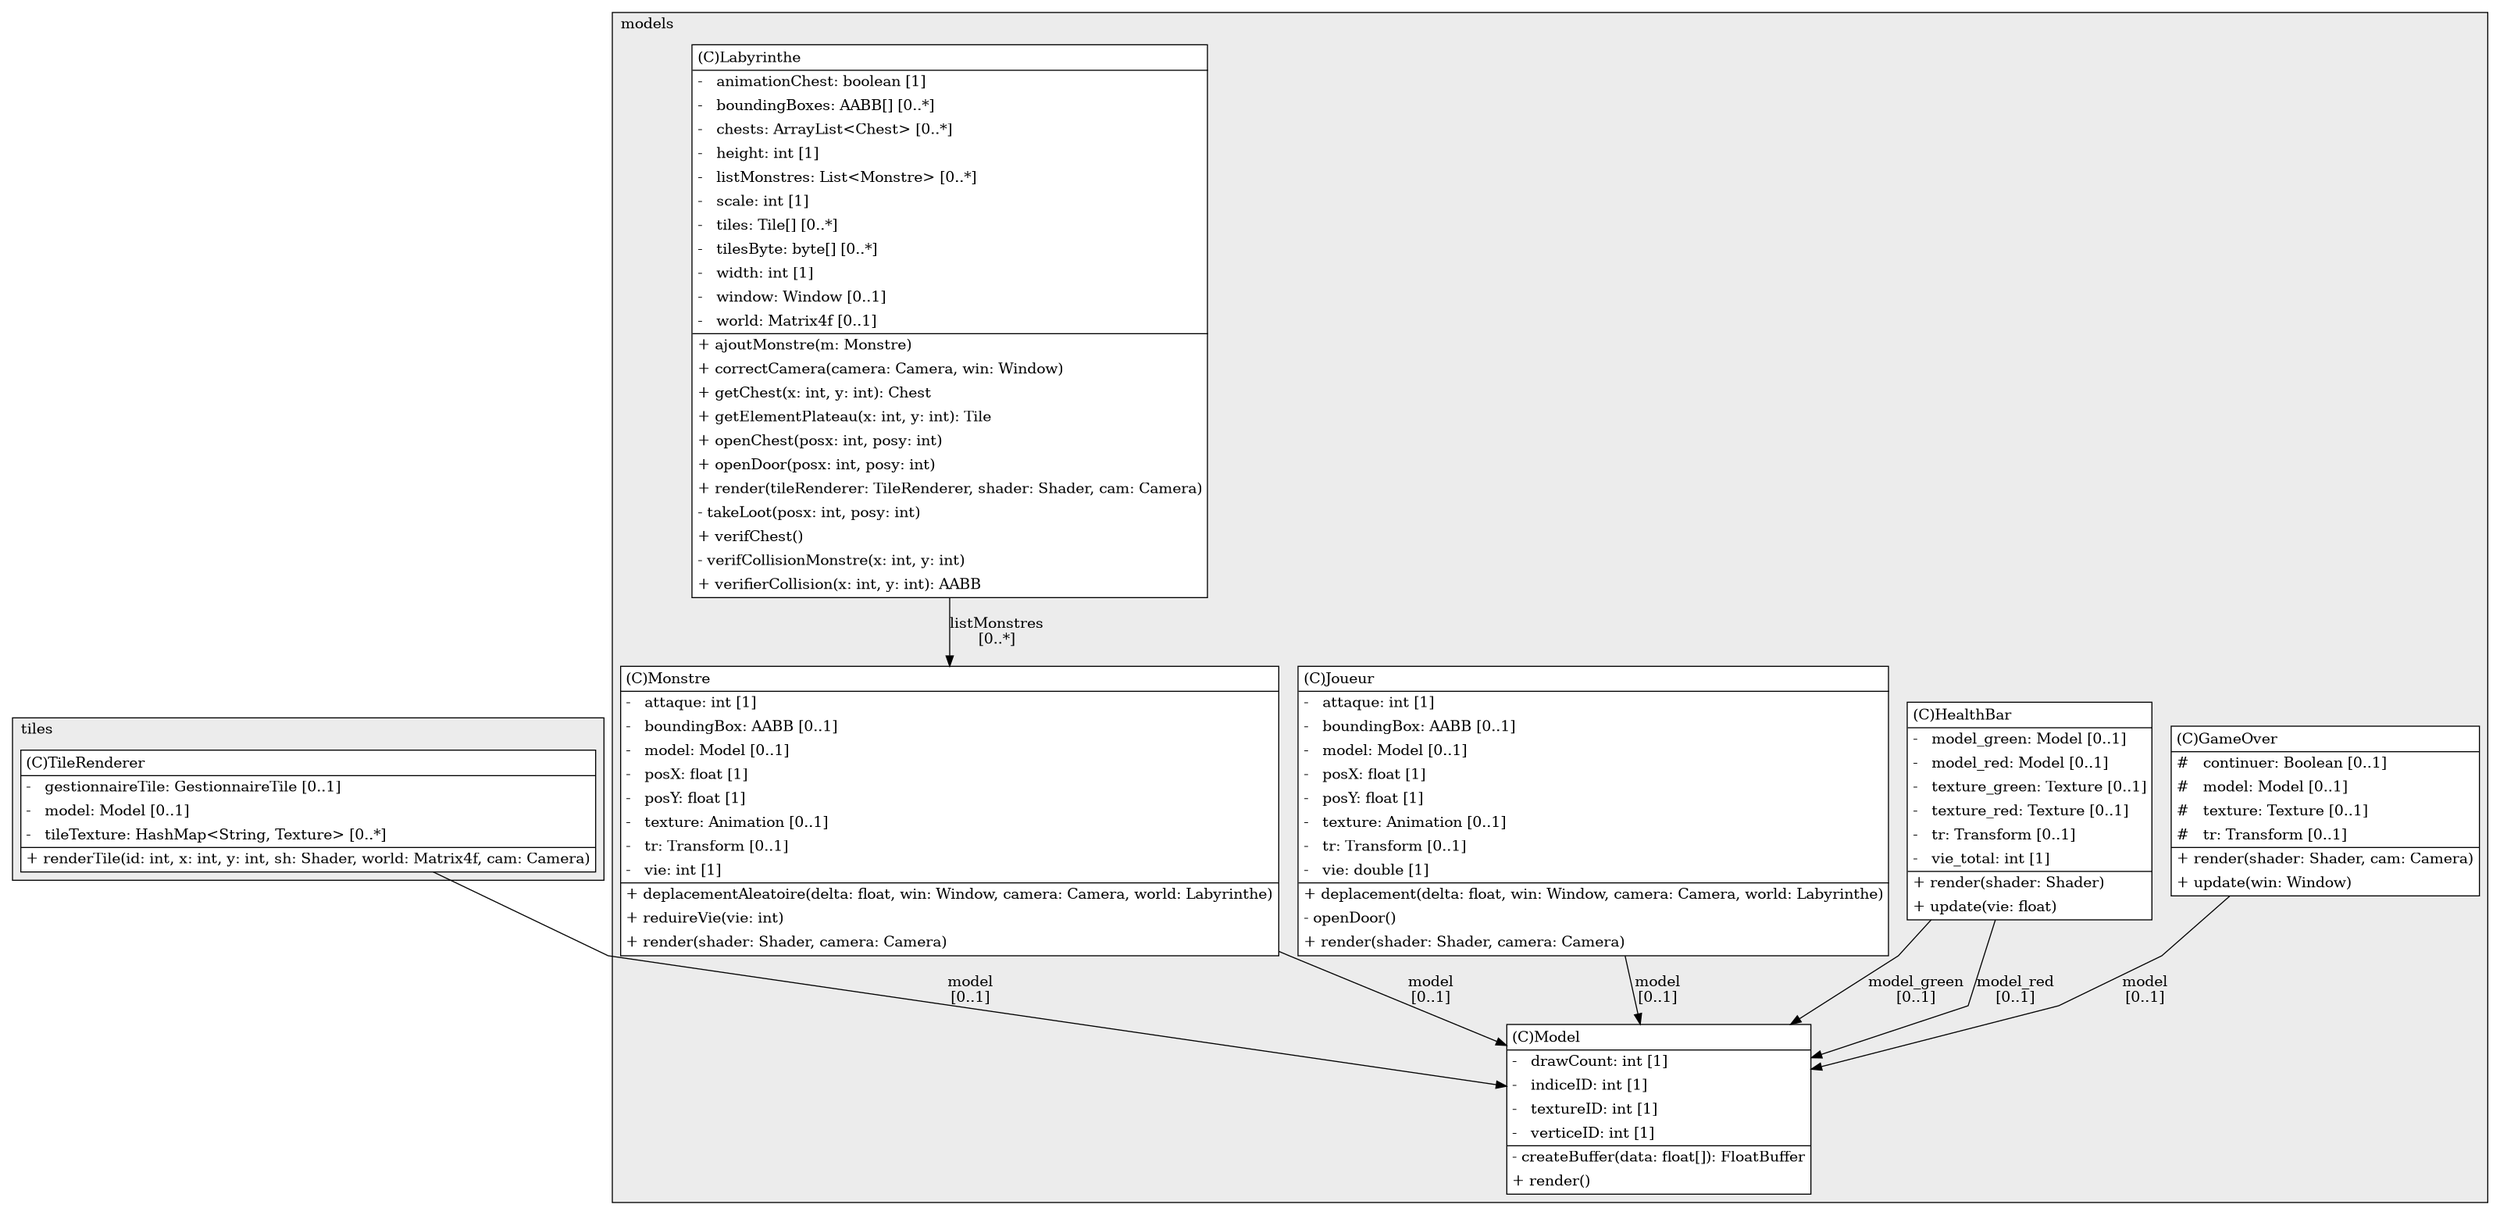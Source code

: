 @startuml

/' diagram meta data start
config=StructureConfiguration;
{
  "projectClassification": {
    "searchMode": "OpenProject", // OpenProject, AllProjects
    "includedProjects": "",
    "pathEndKeywords": "*.impl",
    "isClientPath": "",
    "isClientName": "",
    "isTestPath": "",
    "isTestName": "",
    "isMappingPath": "",
    "isMappingName": "",
    "isDataAccessPath": "",
    "isDataAccessName": "",
    "isDataStructurePath": "",
    "isDataStructureName": "",
    "isInterfaceStructuresPath": "",
    "isInterfaceStructuresName": "",
    "isEntryPointPath": "",
    "isEntryPointName": ""
  },
  "graphRestriction": {
    "classPackageExcludeFilter": "",
    "classPackageIncludeFilter": "",
    "classNameExcludeFilter": "",
    "classNameIncludeFilter": "",
    "methodNameExcludeFilter": "",
    "methodNameIncludeFilter": "",
    "removeByInheritance": "", // inheritance/annotation based filtering is done in a second step
    "removeByAnnotation": "",
    "removeByClassPackage": "", // cleanup the graph after inheritance/annotation based filtering is done
    "removeByClassName": "",
    "cutMappings": false,
    "cutEnum": true,
    "cutTests": true,
    "cutClient": true,
    "cutDataAccess": false,
    "cutInterfaceStructures": false,
    "cutDataStructures": false,
    "cutGetterAndSetter": true,
    "cutConstructors": true
  },
  "graphTraversal": {
    "forwardDepth": 6,
    "backwardDepth": 6,
    "classPackageExcludeFilter": "",
    "classPackageIncludeFilter": "",
    "classNameExcludeFilter": "",
    "classNameIncludeFilter": "",
    "methodNameExcludeFilter": "",
    "methodNameIncludeFilter": "",
    "hideMappings": false,
    "hideDataStructures": false,
    "hidePrivateMethods": true,
    "hideInterfaceCalls": true, // indirection: implementation -> interface (is hidden) -> implementation
    "onlyShowApplicationEntryPoints": false // root node is included
  },
  "details": {
    "aggregation": "GroupByClass", // ByClass, GroupByClass, None
    "showClassGenericTypes": true,
    "showMethods": true,
    "showMethodParameterNames": true,
    "showMethodParameterTypes": true,
    "showMethodReturnType": true,
    "showPackageLevels": 2,
    "showDetailedClassStructure": true
  },
  "rootClass": "models.Model"
}
diagram meta data end '/



digraph g {
    rankdir="TB"
    splines=polyline
    

'nodes 
subgraph cluster_1068799382 { 
   	label=models
	labeljust=l
	fillcolor="#ececec"
	style=filled
   
   GameOver1068799382[
	label=<<TABLE BORDER="1" CELLBORDER="0" CELLPADDING="4" CELLSPACING="0">
<TR><TD ALIGN="LEFT" >(C)GameOver</TD></TR>
<HR/>
<TR><TD ALIGN="LEFT" >#   continuer: Boolean [0..1]</TD></TR>
<TR><TD ALIGN="LEFT" >#   model: Model [0..1]</TD></TR>
<TR><TD ALIGN="LEFT" >#   texture: Texture [0..1]</TD></TR>
<TR><TD ALIGN="LEFT" >#   tr: Transform [0..1]</TD></TR>
<HR/>
<TR><TD ALIGN="LEFT" >+ render(shader: Shader, cam: Camera)</TD></TR>
<TR><TD ALIGN="LEFT" >+ update(win: Window)</TD></TR>
</TABLE>>
	style=filled
	margin=0
	shape=plaintext
	fillcolor="#FFFFFF"
];

HealthBar1068799382[
	label=<<TABLE BORDER="1" CELLBORDER="0" CELLPADDING="4" CELLSPACING="0">
<TR><TD ALIGN="LEFT" >(C)HealthBar</TD></TR>
<HR/>
<TR><TD ALIGN="LEFT" >-   model_green: Model [0..1]</TD></TR>
<TR><TD ALIGN="LEFT" >-   model_red: Model [0..1]</TD></TR>
<TR><TD ALIGN="LEFT" >-   texture_green: Texture [0..1]</TD></TR>
<TR><TD ALIGN="LEFT" >-   texture_red: Texture [0..1]</TD></TR>
<TR><TD ALIGN="LEFT" >-   tr: Transform [0..1]</TD></TR>
<TR><TD ALIGN="LEFT" >-   vie_total: int [1]</TD></TR>
<HR/>
<TR><TD ALIGN="LEFT" >+ render(shader: Shader)</TD></TR>
<TR><TD ALIGN="LEFT" >+ update(vie: float)</TD></TR>
</TABLE>>
	style=filled
	margin=0
	shape=plaintext
	fillcolor="#FFFFFF"
];

Joueur1068799382[
	label=<<TABLE BORDER="1" CELLBORDER="0" CELLPADDING="4" CELLSPACING="0">
<TR><TD ALIGN="LEFT" >(C)Joueur</TD></TR>
<HR/>
<TR><TD ALIGN="LEFT" >-   attaque: int [1]</TD></TR>
<TR><TD ALIGN="LEFT" >-   boundingBox: AABB [0..1]</TD></TR>
<TR><TD ALIGN="LEFT" >-   model: Model [0..1]</TD></TR>
<TR><TD ALIGN="LEFT" >-   posX: float [1]</TD></TR>
<TR><TD ALIGN="LEFT" >-   posY: float [1]</TD></TR>
<TR><TD ALIGN="LEFT" >-   texture: Animation [0..1]</TD></TR>
<TR><TD ALIGN="LEFT" >-   tr: Transform [0..1]</TD></TR>
<TR><TD ALIGN="LEFT" >-   vie: double [1]</TD></TR>
<HR/>
<TR><TD ALIGN="LEFT" >+ deplacement(delta: float, win: Window, camera: Camera, world: Labyrinthe)</TD></TR>
<TR><TD ALIGN="LEFT" >- openDoor()</TD></TR>
<TR><TD ALIGN="LEFT" >+ render(shader: Shader, camera: Camera)</TD></TR>
</TABLE>>
	style=filled
	margin=0
	shape=plaintext
	fillcolor="#FFFFFF"
];

Labyrinthe1068799382[
	label=<<TABLE BORDER="1" CELLBORDER="0" CELLPADDING="4" CELLSPACING="0">
<TR><TD ALIGN="LEFT" >(C)Labyrinthe</TD></TR>
<HR/>
<TR><TD ALIGN="LEFT" >-   animationChest: boolean [1]</TD></TR>
<TR><TD ALIGN="LEFT" >-   boundingBoxes: AABB[] [0..*]</TD></TR>
<TR><TD ALIGN="LEFT" >-   chests: ArrayList&lt;Chest&gt; [0..*]</TD></TR>
<TR><TD ALIGN="LEFT" >-   height: int [1]</TD></TR>
<TR><TD ALIGN="LEFT" >-   listMonstres: List&lt;Monstre&gt; [0..*]</TD></TR>
<TR><TD ALIGN="LEFT" >-   scale: int [1]</TD></TR>
<TR><TD ALIGN="LEFT" >-   tiles: Tile[] [0..*]</TD></TR>
<TR><TD ALIGN="LEFT" >-   tilesByte: byte[] [0..*]</TD></TR>
<TR><TD ALIGN="LEFT" >-   width: int [1]</TD></TR>
<TR><TD ALIGN="LEFT" >-   window: Window [0..1]</TD></TR>
<TR><TD ALIGN="LEFT" >-   world: Matrix4f [0..1]</TD></TR>
<HR/>
<TR><TD ALIGN="LEFT" >+ ajoutMonstre(m: Monstre)</TD></TR>
<TR><TD ALIGN="LEFT" >+ correctCamera(camera: Camera, win: Window)</TD></TR>
<TR><TD ALIGN="LEFT" >+ getChest(x: int, y: int): Chest</TD></TR>
<TR><TD ALIGN="LEFT" >+ getElementPlateau(x: int, y: int): Tile</TD></TR>
<TR><TD ALIGN="LEFT" >+ openChest(posx: int, posy: int)</TD></TR>
<TR><TD ALIGN="LEFT" >+ openDoor(posx: int, posy: int)</TD></TR>
<TR><TD ALIGN="LEFT" >+ render(tileRenderer: TileRenderer, shader: Shader, cam: Camera)</TD></TR>
<TR><TD ALIGN="LEFT" >- takeLoot(posx: int, posy: int)</TD></TR>
<TR><TD ALIGN="LEFT" >+ verifChest()</TD></TR>
<TR><TD ALIGN="LEFT" >- verifCollisionMonstre(x: int, y: int)</TD></TR>
<TR><TD ALIGN="LEFT" >+ verifierCollision(x: int, y: int): AABB</TD></TR>
</TABLE>>
	style=filled
	margin=0
	shape=plaintext
	fillcolor="#FFFFFF"
];

Model1068799382[
	label=<<TABLE BORDER="1" CELLBORDER="0" CELLPADDING="4" CELLSPACING="0">
<TR><TD ALIGN="LEFT" >(C)Model</TD></TR>
<HR/>
<TR><TD ALIGN="LEFT" >-   drawCount: int [1]</TD></TR>
<TR><TD ALIGN="LEFT" >-   indiceID: int [1]</TD></TR>
<TR><TD ALIGN="LEFT" >-   textureID: int [1]</TD></TR>
<TR><TD ALIGN="LEFT" >-   verticeID: int [1]</TD></TR>
<HR/>
<TR><TD ALIGN="LEFT" >- createBuffer(data: float[]): FloatBuffer</TD></TR>
<TR><TD ALIGN="LEFT" >+ render()</TD></TR>
</TABLE>>
	style=filled
	margin=0
	shape=plaintext
	fillcolor="#FFFFFF"
];

Monstre1068799382[
	label=<<TABLE BORDER="1" CELLBORDER="0" CELLPADDING="4" CELLSPACING="0">
<TR><TD ALIGN="LEFT" >(C)Monstre</TD></TR>
<HR/>
<TR><TD ALIGN="LEFT" >-   attaque: int [1]</TD></TR>
<TR><TD ALIGN="LEFT" >-   boundingBox: AABB [0..1]</TD></TR>
<TR><TD ALIGN="LEFT" >-   model: Model [0..1]</TD></TR>
<TR><TD ALIGN="LEFT" >-   posX: float [1]</TD></TR>
<TR><TD ALIGN="LEFT" >-   posY: float [1]</TD></TR>
<TR><TD ALIGN="LEFT" >-   texture: Animation [0..1]</TD></TR>
<TR><TD ALIGN="LEFT" >-   tr: Transform [0..1]</TD></TR>
<TR><TD ALIGN="LEFT" >-   vie: int [1]</TD></TR>
<HR/>
<TR><TD ALIGN="LEFT" >+ deplacementAleatoire(delta: float, win: Window, camera: Camera, world: Labyrinthe)</TD></TR>
<TR><TD ALIGN="LEFT" >+ reduireVie(vie: int)</TD></TR>
<TR><TD ALIGN="LEFT" >+ render(shader: Shader, camera: Camera)</TD></TR>
</TABLE>>
	style=filled
	margin=0
	shape=plaintext
	fillcolor="#FFFFFF"
];
} 

subgraph cluster_110363525 { 
   	label=tiles
	labeljust=l
	fillcolor="#ececec"
	style=filled
   
   TileRenderer110363525[
	label=<<TABLE BORDER="1" CELLBORDER="0" CELLPADDING="4" CELLSPACING="0">
<TR><TD ALIGN="LEFT" >(C)TileRenderer</TD></TR>
<HR/>
<TR><TD ALIGN="LEFT" >-   gestionnaireTile: GestionnaireTile [0..1]</TD></TR>
<TR><TD ALIGN="LEFT" >-   model: Model [0..1]</TD></TR>
<TR><TD ALIGN="LEFT" >-   tileTexture: HashMap&lt;String, Texture&gt; [0..*]</TD></TR>
<HR/>
<TR><TD ALIGN="LEFT" >+ renderTile(id: int, x: int, y: int, sh: Shader, world: Matrix4f, cam: Camera)</TD></TR>
</TABLE>>
	style=filled
	margin=0
	shape=plaintext
	fillcolor="#FFFFFF"
];
} 

'edges    
GameOver1068799382 -> Model1068799382[label="model
[0..1]"];
HealthBar1068799382 -> Model1068799382[label="model_green
[0..1]"];
HealthBar1068799382 -> Model1068799382[label="model_red
[0..1]"];
Joueur1068799382 -> Model1068799382[label="model
[0..1]"];
Labyrinthe1068799382 -> Monstre1068799382[label="listMonstres
[0..*]"];
Monstre1068799382 -> Model1068799382[label="model
[0..1]"];
TileRenderer110363525 -> Model1068799382[label="model
[0..1]"];
    
}
@enduml